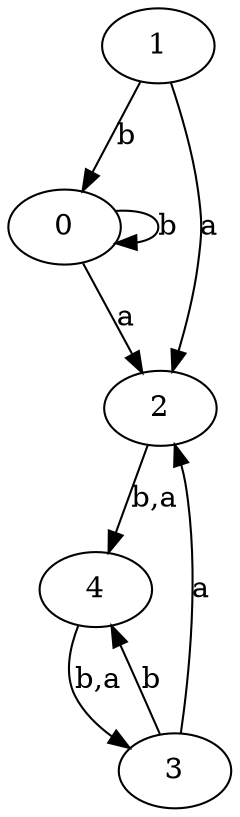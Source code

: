 digraph {
 ranksep=0.5;
 d2tdocpreamble = "\usetikzlibrary{automata}";
 d2tfigpreamble = "\tikzstyle{every state}= [ draw=blue!50,very thick,fill=blue!20]  \tikzstyle{auto}= [fill=white]";
 node [style="state"];
 edge [lblstyle="auto",topath="bend right", len=4  ]
  "0" [label="0",style = "state, initial, accepting"];
  "1" [label="1",];
  "2" [label="2",];
  "3" [label="3",];
  "4" [label="4",];
  "0" -> "0" [label="b",topath="loop above"];
  "0" -> "2" [label="a"];
  "1" -> "0" [label="b"];
  "1" -> "2" [label="a"];
  "2" -> "4" [label="b,a"];
  "3" -> "2" [label="a"];
  "3" -> "4" [label="b"];
  "4" -> "3" [label="b,a"];
}